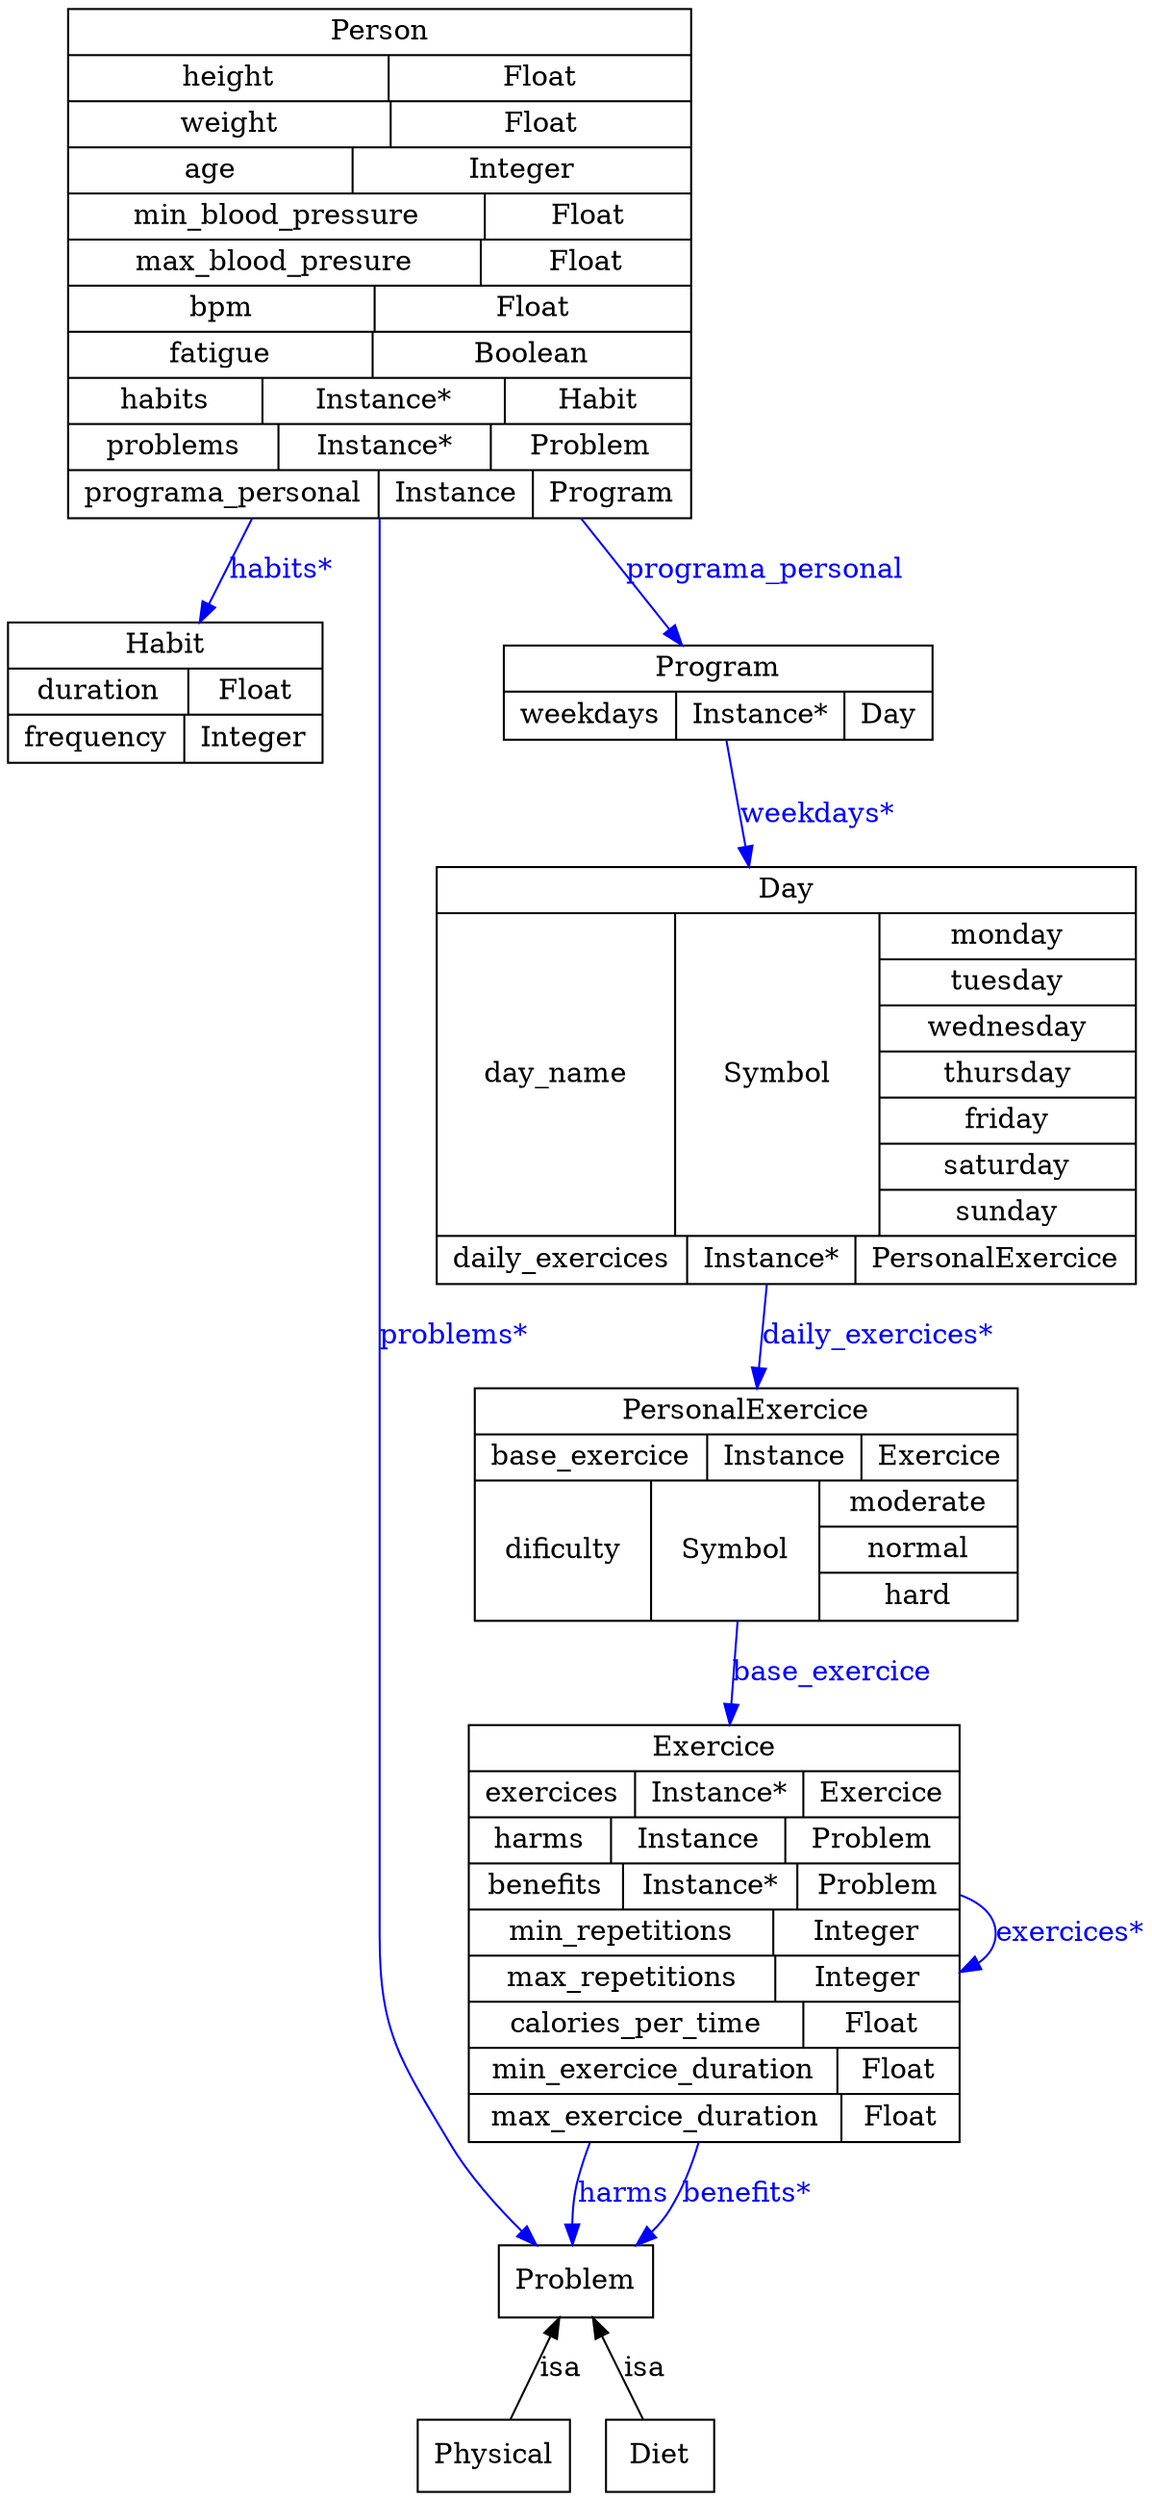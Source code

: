 digraph ontologia {
	graph [bb="0,0,466.5,1234"];
	node [label="\N"];
	Person	[color="0.0,0.0,0.0",
		fontcolor="0.0,0.0,0.0",
		height=3.5278,
		label="{Person|{height|Float}|{weight|Float}|{age|Integer}|{min_blood_pressure|Float}|{max_blood_presure|Float}|{bpm|Float}|{fatigue|Boolean}|{\
habits|Instance*|{Habit}}|{problems|Instance*|{Problem}}|{programa_personal|Instance|{Program}}}",
		pos="154,1107",
		rects="30,1210.5,278,1233.5 30,1187.5,156,1210.5 156,1187.5,278,1210.5 30,1164.5,158,1187.5 158,1164.5,278,1187.5 30,1141.5,144,1164.5 \
144,1141.5,278,1164.5 30,1118.5,195,1141.5 195,1118.5,278,1141.5 30,1095.5,193,1118.5 193,1095.5,278,1118.5 30,1072.5,152,1095.5 \
152,1072.5,278,1095.5 30,1049.5,150,1072.5 150,1049.5,278,1072.5 30,1026.5,107,1049.5 107,1026.5,203,1049.5 203,1026.5,278,1049.5 \
30,1003.5,113,1026.5 113,1003.5,197,1026.5 197,1003.5,278,1026.5 30,980.5,151,1003.5 151,980.5,213,1003.5 213,980.5,278,1003.5",
		shape=record,
		width=3.4444];
	Habit	[color="0.0,0.0,0.0",
		fontcolor="0.0,0.0,0.0",
		height=0.97222,
		label="{Habit|{duration|Float}|{frequency|Integer}}",
		pos="63,894",
		rects="0,905.5,126,928.5 0,882.5,71,905.5 71,882.5,126,905.5 0,859.5,71,882.5 71,859.5,126,882.5",
		shape=record,
		width=1.75];
	Person -> Habit	[color="0.6666667,1.0,1.0",
		fontcolor="0.6666667,1.0,1.0",
		label="habits*",
		lp="110,954.5",
		pos="e,77.579,928.8 99.751,980.21 93.26,965.16 87.016,950.69 81.574,938.07",
		style=filled];
	Problem	[color="0.0,0.0,0.0",
		fontcolor="0.0,0.0,0.0",
		height=0.5,
		label=Problem,
		pos="236,105",
		shape=box,
		width=0.88889];
	Person -> Problem	[color="0.6666667,1.0,1.0",
		fontcolor="0.6666667,1.0,1.0",
		label="problems*",
		lp="183,574.5",
		pos="e,220.53,123.04 154,980.48 154,952.35 154,922.66 154,895 154,895 154,895 154,277 154,229.19 163.44,216.67 185,174 192.73,158.7 203.95,\
143.28 213.9,131",
		style=filled];
	Program	[color="0.0,0.0,0.0",
		fontcolor="0.0,0.0,0.0",
		height=0.65278,
		label="{Program|{weekdays|Instance*|{Day}}}",
		pos="295,894",
		rects="207,894,383,917 207,871,276,894 276,871,344,894 344,871,383,894",
		shape=record,
		width=2.4444];
	Person -> Program	[color="0.6666667,1.0,1.0",
		fontcolor="0.6666667,1.0,1.0",
		label=programa_personal,
		lp="310.5,954.5",
		pos="e,280.23,917.1 238.06,980.21 251.66,959.85 264.57,940.54 274.64,925.46",
		style=filled];
	Physical	[color="0.0,0.0,0.0",
		fontcolor="0.0,0.0,0.0",
		height=0.5,
		label=Physical,
		pos="198,18",
		shape=box,
		width=0.875];
	Problem -> Physical	[color="0.0,0.0,0.0",
		dir=back,
		fontcolor="0.0,0.0,0.0",
		label=isa,
		lp="228,61.5",
		pos="s,228.31,86.799 224.16,77.522 218.14,64.039 210.98,48.036 205.68,36.175"];
	Diet	[color="0.0,0.0,0.0",
		fontcolor="0.0,0.0,0.0",
		height=0.5,
		label=Diet,
		pos="275,18",
		shape=box,
		width=0.75];
	Problem -> Diet	[color="0.0,0.0,0.0",
		dir=back,
		fontcolor="0.0,0.0,0.0",
		label=isa,
		lp="266,61.5",
		pos="s,243.89,86.799 248.15,77.522 254.33,64.039 261.68,48.036 267.12,36.175"];
	Day	[color="0.0,0.0,0.0",
		fontcolor="0.0,0.0,0.0",
		height=2.8889,
		label="{Day|{day_name|Symbol|{monday|tuesday|wednesday|thursday|friday|saturday|sunday}}|{daily_exercices|Instance*|{PersonalExercice}}}",
		pos="321,704",
		rects="182.5,784.5,459.5,807.5 182.5,623.5,277.5,784.5 277.5,623.5,359.5,784.5 359.5,761.5,459.5,784.5 359.5,738.5,459.5,761.5 359.5,715.5,\
459.5,738.5 359.5,692.5,459.5,715.5 359.5,669.5,459.5,692.5 359.5,646.5,459.5,669.5 359.5,623.5,459.5,646.5 182.5,600.5,281.5,623.5 \
281.5,600.5,349.5,623.5 349.5,600.5,459.5,623.5",
		shape=record,
		width=3.8472];
	Program -> Day	[color="0.6666667,1.0,1.0",
		fontcolor="0.6666667,1.0,1.0",
		label="weekdays*",
		lp="334,833.5",
		pos="e,306.81,807.62 298.08,870.7 300,856.82 302.63,837.81 305.43,817.61",
		style=filled];
	PersonalExercice	[color="0.0,0.0,0.0",
		fontcolor="0.0,0.0,0.0",
		height=1.6111,
		label="{PersonalExercice|{base_exercice|Instance|{Exercice}}|{dificulty|Symbol|{moderate|normal|hard}}}",
		pos="306,491",
		rects="197.5,525.5,414.5,548.5 197.5,502.5,289.5,525.5 289.5,502.5,351.5,525.5 351.5,502.5,414.5,525.5 197.5,433.5,268.5,502.5 268.5,433.5,\
337.5,502.5 337.5,479.5,414.5,502.5 337.5,456.5,414.5,479.5 337.5,433.5,414.5,456.5",
		shape=record,
		width=3.0139];
	Day -> PersonalExercice	[color="0.6666667,1.0,1.0",
		fontcolor="0.6666667,1.0,1.0",
		label="daily_exercices*",
		lp="357,574.5",
		pos="e,310.02,548.55 313.7,600.28 312.7,586.22 311.69,572.1 310.76,558.91",
		style=filled];
	Exercice	[color="0.0,0.0,0.0",
		fontcolor="0.0,0.0,0.0",
		height=2.8889,
		label="{Exercice|{exercices|Instance*|{Exercice}}|{harms|Instance|{Problem}}|{benefits|Instance*|{Problem}}|{min_repetitions|Integer}|{\
max_repetitions|Integer}|{calories_per_time|Float}|{min_exercice_duration|Float}|{max_exercice_duration|Float}}",
		pos="293,278",
		rects="194.5,358.5,391.5,381.5 194.5,335.5,260.5,358.5 260.5,335.5,328.5,358.5 328.5,335.5,391.5,358.5 194.5,312.5,251.5,335.5 251.5,312.5,\
320.5,335.5 320.5,312.5,391.5,335.5 194.5,289.5,254.5,312.5 254.5,289.5,324.5,312.5 324.5,289.5,391.5,312.5 194.5,266.5,316.5,289.5 \
316.5,266.5,391.5,289.5 194.5,243.5,317.5,266.5 317.5,243.5,391.5,266.5 194.5,220.5,326.5,243.5 326.5,220.5,391.5,243.5 194.5,197.5,\
340.5,220.5 340.5,197.5,391.5,220.5 194.5,174.5,341.5,197.5 341.5,174.5,391.5,197.5",
		shape=record,
		width=2.7361];
	PersonalExercice -> Exercice	[color="0.6666667,1.0,1.0",
		fontcolor="0.6666667,1.0,1.0",
		label=base_exercice,
		lp="339,407.5",
		pos="e,299.33,381.73 302.52,433.46 301.72,420.46 300.84,406.2 299.95,391.75",
		style=filled];
	Exercice -> Problem	[color="0.6666667,1.0,1.0",
		fontcolor="0.6666667,1.0,1.0",
		label=harms,
		lp="254,148.5",
		pos="e,234.61,123.34 242.11,174.37 240.14,168.24 238.4,162.09 237,156 235.35,148.84 234.68,140.95 234.52,133.59",
		style=filled];
	Exercice -> Problem	[color="0.6666667,1.0,1.0",
		fontcolor="0.6666667,1.0,1.0",
		label="benefits*",
		lp="301.5,148.5",
		pos="e,257.35,123.1 283.48,174.15 280.35,162.62 276.28,151.33 271,141 269.16,137.4 266.81,133.94 264.21,130.7",
		style=filled];
	Exercice -> Exercice	[color="0.6666667,1.0,1.0",
		fontcolor="0.6666667,1.0,1.0",
		label="exercices*",
		lp="438,278",
		pos="e,391.59,257.81 391.59,298.19 402.47,294.35 409.5,287.62 409.5,278 409.5,271.38 406.18,266.13 400.57,262.25",
		style=filled];
}
